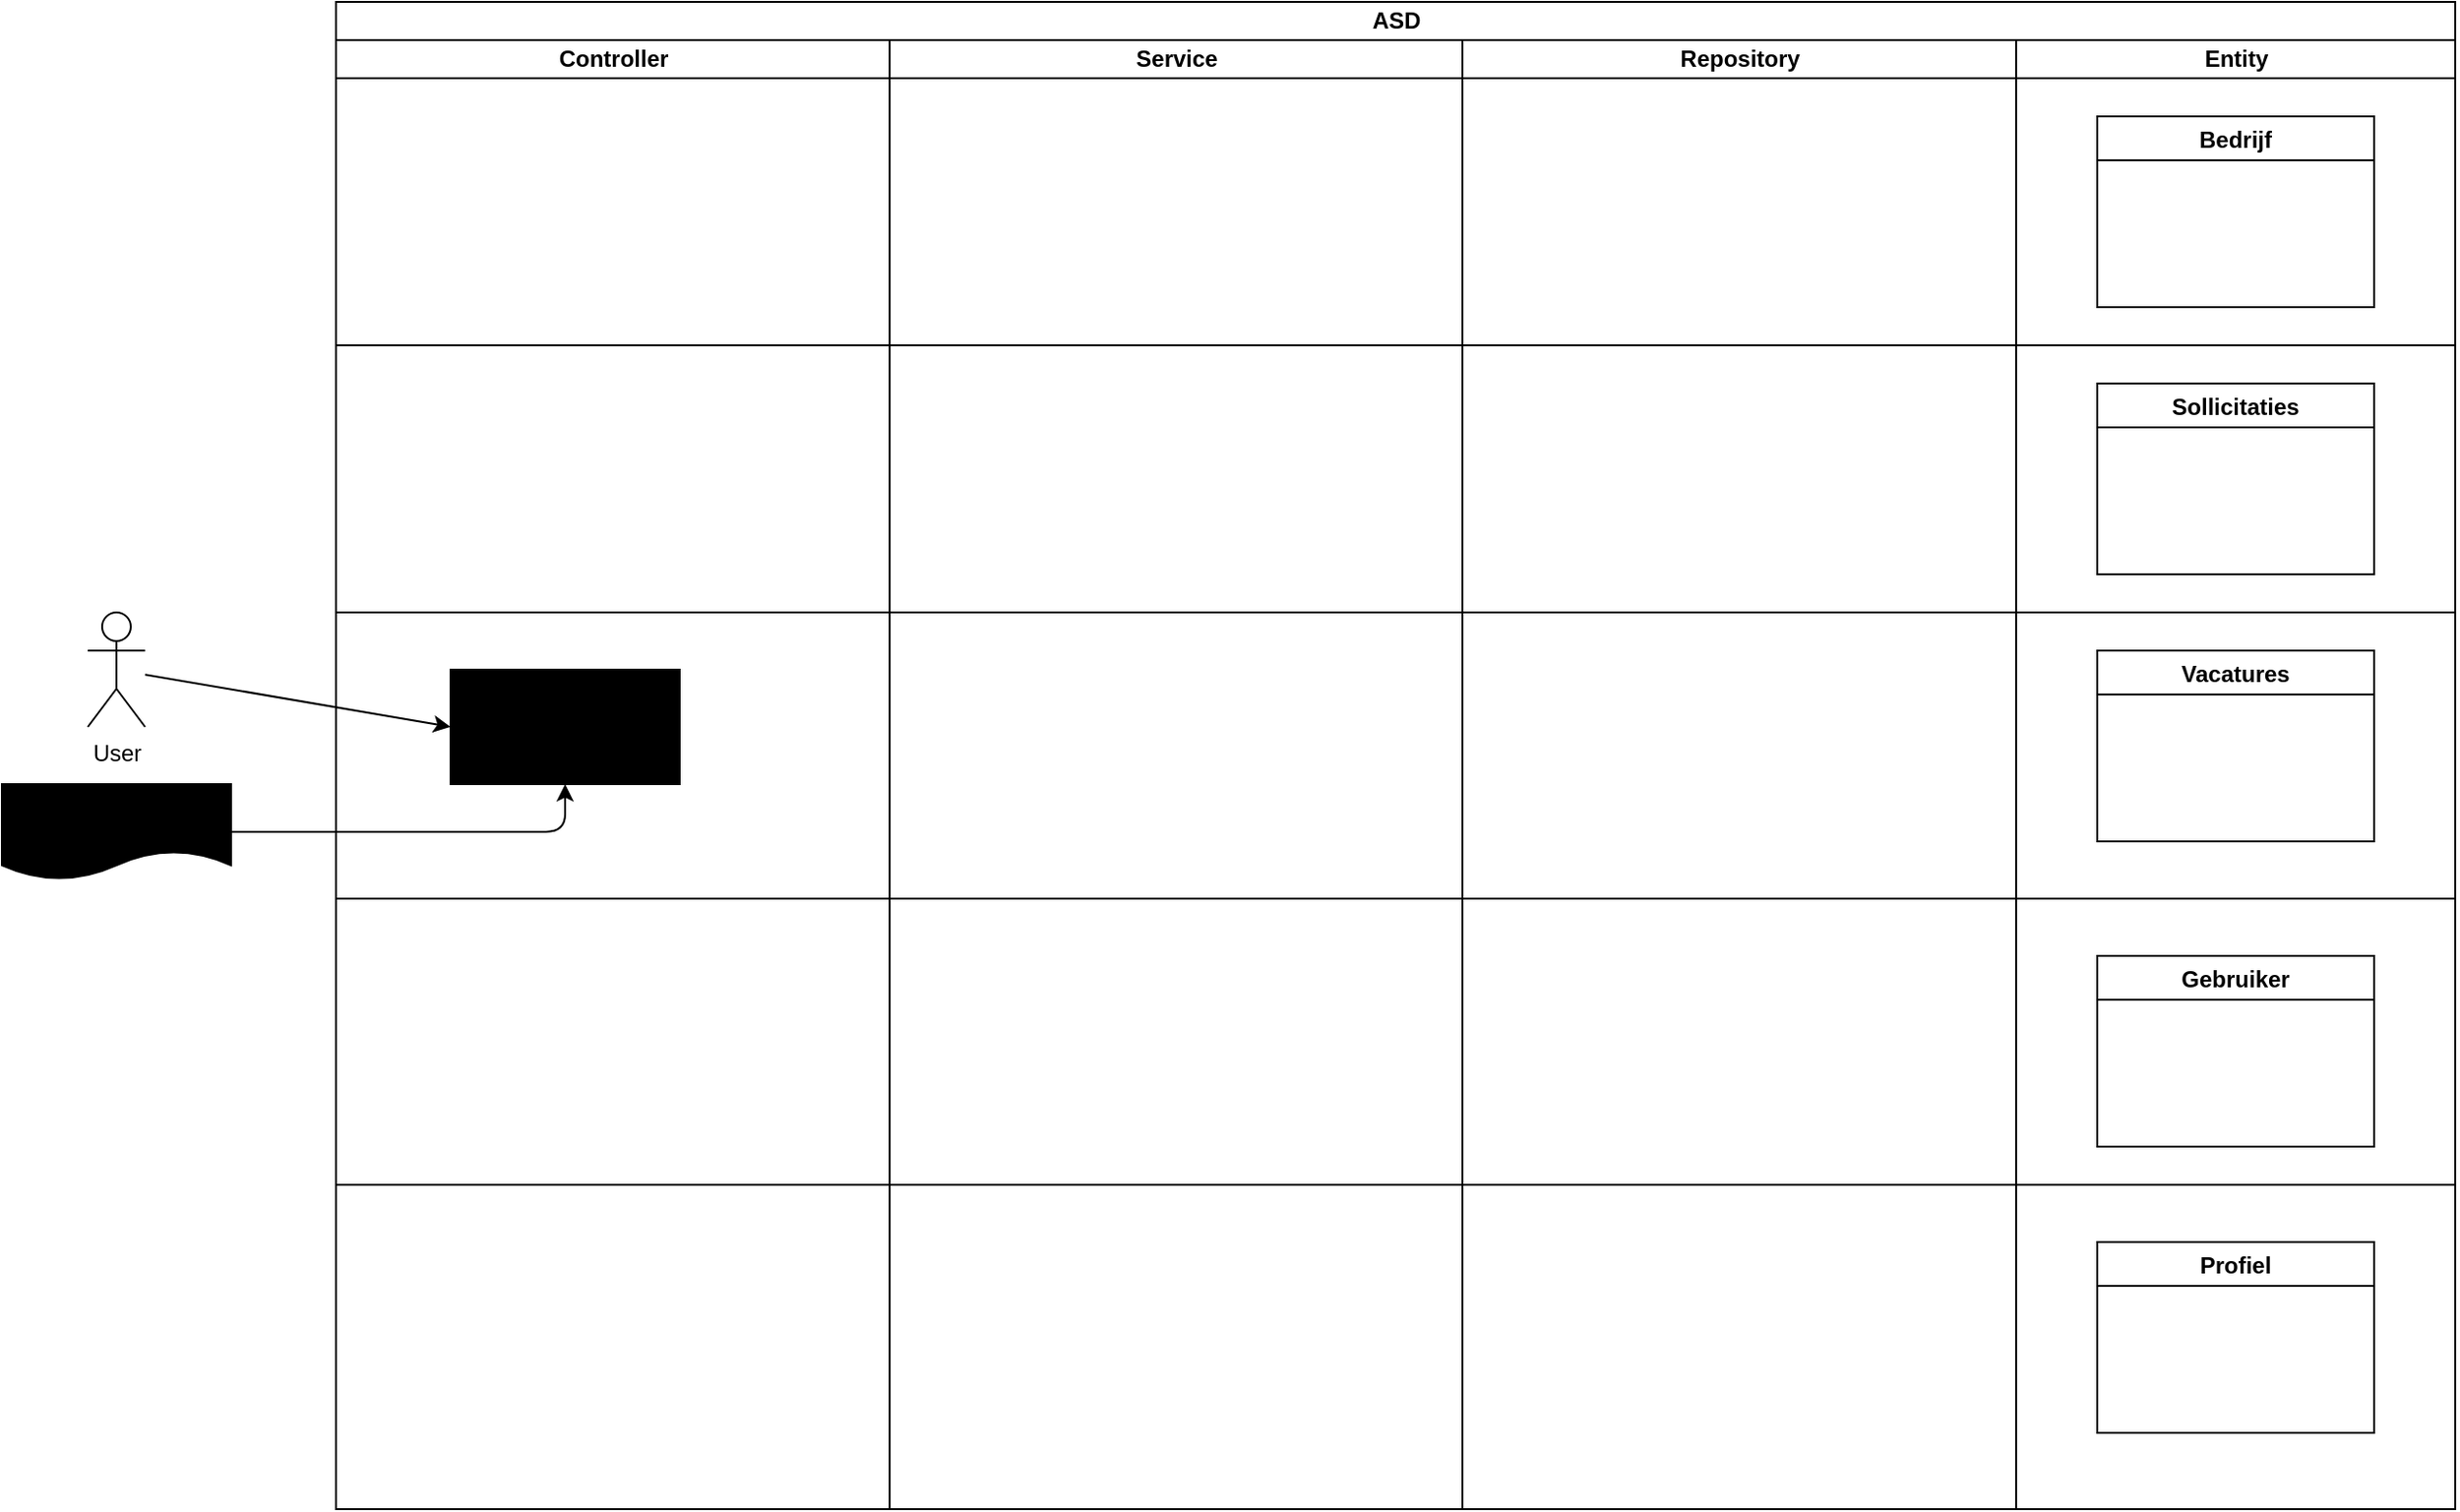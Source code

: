 <mxfile>
    <diagram id="8Wz3FwkcaFIM8SSFOOUf" name="Page-1">
        <mxGraphModel dx="2103" dy="714" grid="1" gridSize="10" guides="1" tooltips="1" connect="1" arrows="1" fold="1" page="1" pageScale="1" pageWidth="850" pageHeight="1100" math="0" shadow="0">
            <root>
                <mxCell id="0"/>
                <mxCell id="1" parent="0"/>
                <mxCell id="10" value="ASD" style="swimlane;childLayout=stackLayout;resizeParent=1;resizeParentMax=0;startSize=20;html=1;" vertex="1" parent="1">
                    <mxGeometry x="20" y="30" width="1110" height="790" as="geometry"/>
                </mxCell>
                <mxCell id="11" value="Controller" style="swimlane;startSize=20;html=1;" vertex="1" parent="10">
                    <mxGeometry y="20" width="290" height="770" as="geometry"/>
                </mxCell>
                <mxCell id="43" value="&amp;nbsp; Vacature ophalen" style="rounded=0;whiteSpace=wrap;html=1;fillColor=#000000;align=center;" vertex="1" parent="11">
                    <mxGeometry x="60" y="330" width="120" height="60" as="geometry"/>
                </mxCell>
                <mxCell id="12" value="Service" style="swimlane;startSize=20;html=1;" vertex="1" parent="10">
                    <mxGeometry x="290" y="20" width="300" height="770" as="geometry"/>
                </mxCell>
                <mxCell id="38" value="" style="endArrow=none;html=1;" edge="1" parent="12">
                    <mxGeometry width="50" height="50" relative="1" as="geometry">
                        <mxPoint x="-290" y="300" as="sourcePoint"/>
                        <mxPoint x="820" y="300" as="targetPoint"/>
                        <Array as="points"/>
                    </mxGeometry>
                </mxCell>
                <mxCell id="39" value="" style="endArrow=none;html=1;" edge="1" parent="12">
                    <mxGeometry width="50" height="50" relative="1" as="geometry">
                        <mxPoint x="-290" y="450" as="sourcePoint"/>
                        <mxPoint x="820" y="450" as="targetPoint"/>
                        <Array as="points"/>
                    </mxGeometry>
                </mxCell>
                <mxCell id="40" value="" style="endArrow=none;html=1;" edge="1" parent="12">
                    <mxGeometry width="50" height="50" relative="1" as="geometry">
                        <mxPoint x="-290" y="600" as="sourcePoint"/>
                        <mxPoint x="820" y="600" as="targetPoint"/>
                        <Array as="points"/>
                    </mxGeometry>
                </mxCell>
                <mxCell id="13" value="Repository" style="swimlane;startSize=20;html=1;" vertex="1" parent="10">
                    <mxGeometry x="590" y="20" width="290" height="770" as="geometry"/>
                </mxCell>
                <mxCell id="14" value="Entity" style="swimlane;startSize=20;html=1;" vertex="1" parent="10">
                    <mxGeometry x="880" y="20" width="230" height="770" as="geometry"/>
                </mxCell>
                <mxCell id="24" value="Bedrijf" style="swimlane;" vertex="1" parent="14">
                    <mxGeometry x="42.5" y="40" width="145" height="100" as="geometry"/>
                </mxCell>
                <mxCell id="29" value="Sollicitaties" style="swimlane;" vertex="1" parent="14">
                    <mxGeometry x="42.5" y="180" width="145" height="100" as="geometry"/>
                </mxCell>
                <mxCell id="30" value="Vacatures" style="swimlane;" vertex="1" parent="14">
                    <mxGeometry x="42.5" y="320" width="145" height="100" as="geometry"/>
                </mxCell>
                <mxCell id="22" value="Gebruiker" style="swimlane;" vertex="1" parent="14">
                    <mxGeometry x="42.5" y="480" width="145" height="100" as="geometry"/>
                </mxCell>
                <mxCell id="23" value="Profiel" style="swimlane;" vertex="1" parent="14">
                    <mxGeometry x="42.5" y="630" width="145" height="100" as="geometry"/>
                </mxCell>
                <mxCell id="44" style="edgeStyle=none;html=1;entryX=0;entryY=0.5;entryDx=0;entryDy=0;" edge="1" parent="1" source="33" target="43">
                    <mxGeometry relative="1" as="geometry"/>
                </mxCell>
                <mxCell id="33" value="User" style="shape=umlActor;verticalLabelPosition=bottom;verticalAlign=top;html=1;outlineConnect=0;" vertex="1" parent="1">
                    <mxGeometry x="-110" y="350" width="30" height="60" as="geometry"/>
                </mxCell>
                <mxCell id="37" value="" style="endArrow=none;html=1;" edge="1" parent="1">
                    <mxGeometry width="50" height="50" relative="1" as="geometry">
                        <mxPoint x="20" y="210" as="sourcePoint"/>
                        <mxPoint x="1130" y="210" as="targetPoint"/>
                        <Array as="points"/>
                    </mxGeometry>
                </mxCell>
                <mxCell id="46" style="edgeStyle=none;html=1;entryX=0.5;entryY=1;entryDx=0;entryDy=0;" edge="1" parent="1" source="45" target="43">
                    <mxGeometry relative="1" as="geometry">
                        <Array as="points">
                            <mxPoint x="140" y="465"/>
                        </Array>
                    </mxGeometry>
                </mxCell>
                <mxCell id="45" value="HTML" style="shape=document;whiteSpace=wrap;html=1;boundedLbl=1;fillColor=#000000;" vertex="1" parent="1">
                    <mxGeometry x="-155" y="440" width="120" height="50" as="geometry"/>
                </mxCell>
            </root>
        </mxGraphModel>
    </diagram>
</mxfile>